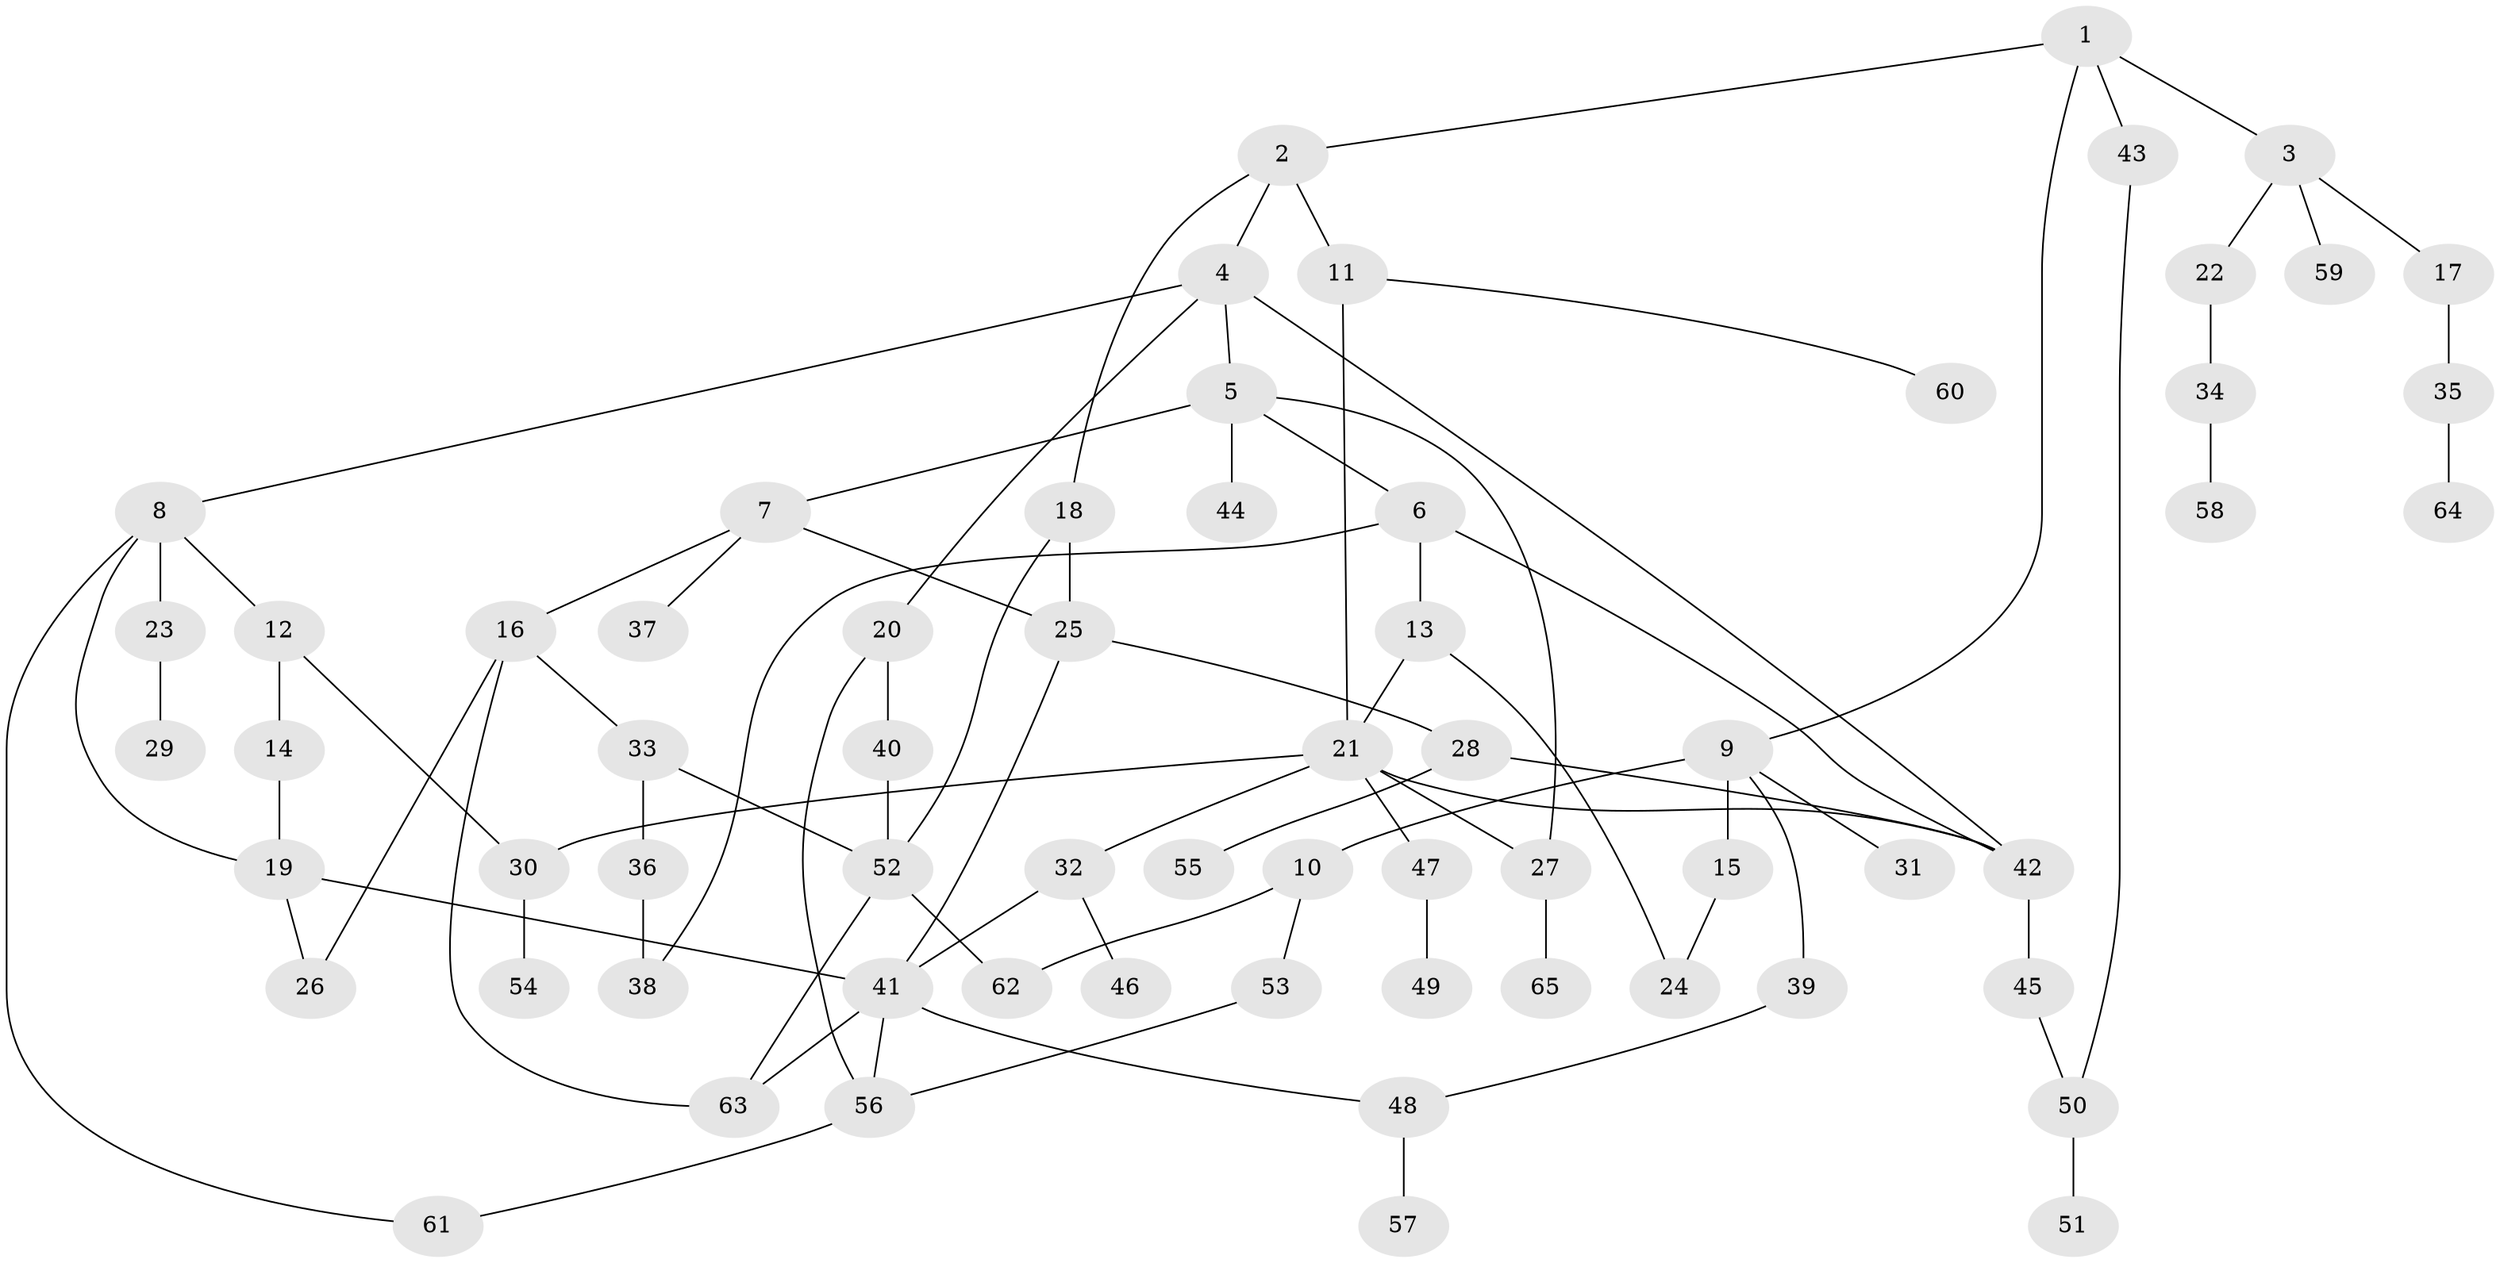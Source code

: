 // Generated by graph-tools (version 1.1) at 2025/25/03/09/25 03:25:35]
// undirected, 65 vertices, 87 edges
graph export_dot {
graph [start="1"]
  node [color=gray90,style=filled];
  1;
  2;
  3;
  4;
  5;
  6;
  7;
  8;
  9;
  10;
  11;
  12;
  13;
  14;
  15;
  16;
  17;
  18;
  19;
  20;
  21;
  22;
  23;
  24;
  25;
  26;
  27;
  28;
  29;
  30;
  31;
  32;
  33;
  34;
  35;
  36;
  37;
  38;
  39;
  40;
  41;
  42;
  43;
  44;
  45;
  46;
  47;
  48;
  49;
  50;
  51;
  52;
  53;
  54;
  55;
  56;
  57;
  58;
  59;
  60;
  61;
  62;
  63;
  64;
  65;
  1 -- 2;
  1 -- 3;
  1 -- 9;
  1 -- 43;
  2 -- 4;
  2 -- 11;
  2 -- 18;
  3 -- 17;
  3 -- 22;
  3 -- 59;
  4 -- 5;
  4 -- 8;
  4 -- 20;
  4 -- 42;
  5 -- 6;
  5 -- 7;
  5 -- 27;
  5 -- 44;
  6 -- 13;
  6 -- 38;
  6 -- 42;
  7 -- 16;
  7 -- 37;
  7 -- 25;
  8 -- 12;
  8 -- 19;
  8 -- 23;
  8 -- 61;
  9 -- 10;
  9 -- 15;
  9 -- 31;
  9 -- 39;
  10 -- 53;
  10 -- 62;
  11 -- 21;
  11 -- 60;
  12 -- 14;
  12 -- 30;
  13 -- 21;
  13 -- 24;
  14 -- 19;
  15 -- 24;
  16 -- 26;
  16 -- 33;
  16 -- 63;
  17 -- 35;
  18 -- 25;
  18 -- 52;
  19 -- 41;
  19 -- 26;
  20 -- 40;
  20 -- 56;
  21 -- 32;
  21 -- 47;
  21 -- 30;
  21 -- 27;
  21 -- 42;
  22 -- 34;
  23 -- 29;
  25 -- 28;
  25 -- 41;
  27 -- 65;
  28 -- 55;
  28 -- 42;
  30 -- 54;
  32 -- 46;
  32 -- 41;
  33 -- 36;
  33 -- 52;
  34 -- 58;
  35 -- 64;
  36 -- 38;
  39 -- 48;
  40 -- 52;
  41 -- 63;
  41 -- 56;
  41 -- 48;
  42 -- 45;
  43 -- 50;
  45 -- 50;
  47 -- 49;
  48 -- 57;
  50 -- 51;
  52 -- 63;
  52 -- 62;
  53 -- 56;
  56 -- 61;
}
